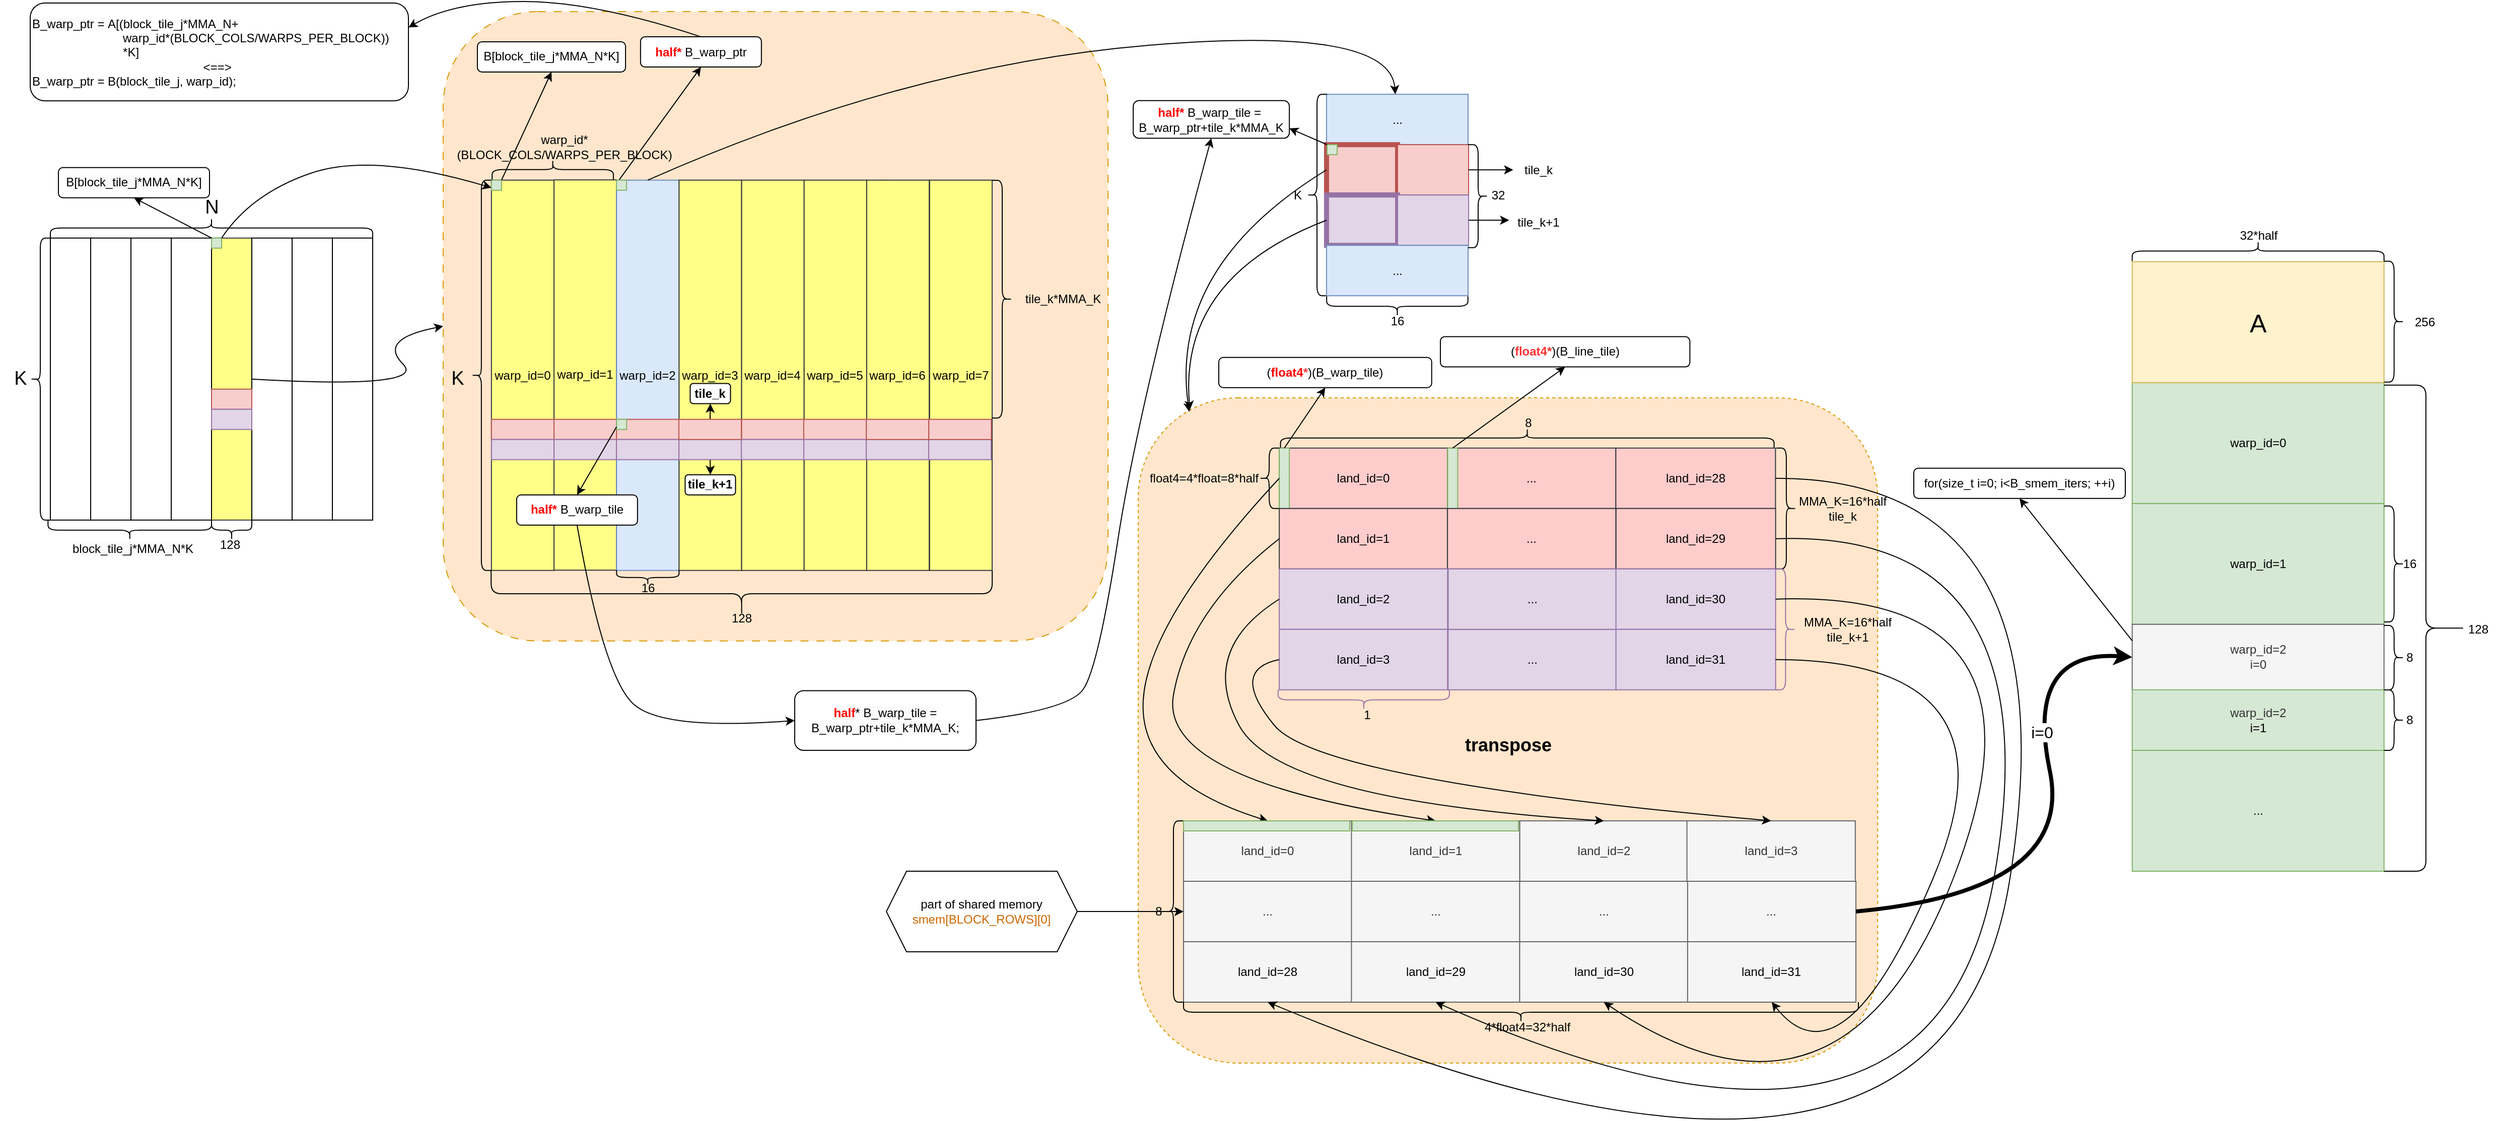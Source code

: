 <mxfile version="13.7.9" type="device"><diagram name="Page-1" id="_nR7e4XgD6fj8UJKNjDj"><mxGraphModel dx="3288" dy="-1240" grid="1" gridSize="10" guides="1" tooltips="1" connect="1" arrows="1" fold="1" page="1" pageScale="1" pageWidth="850" pageHeight="1100" math="0" shadow="0"><root><mxCell id="0"/><mxCell id="1" parent="0"/><mxCell id="BASvvJVavqTpIo9RgMH1-712" value="&lt;div&gt;warp_id=1&lt;/div&gt;&lt;div&gt;&lt;/div&gt;" style="rounded=0;whiteSpace=wrap;html=1;fillColor=#d5e8d4;strokeColor=#82b366;" parent="1" vertex="1"><mxGeometry x="1196.85" y="3584.88" width="250" height="120" as="geometry"/></mxCell><mxCell id="BASvvJVavqTpIo9RgMH1-665" value="..." style="rounded=0;whiteSpace=wrap;html=1;fillColor=#dae8fc;strokeColor=#6c8ebf;" parent="1" vertex="1"><mxGeometry x="396.98" y="3178.62" width="140.52" height="50" as="geometry"/></mxCell><mxCell id="BASvvJVavqTpIo9RgMH1-704" value="" style="rounded=1;whiteSpace=wrap;html=1;fillColor=#ffe6cc;strokeColor=#d79b00;dashed=1;" parent="1" vertex="1"><mxGeometry x="210" y="3480" width="734.14" height="660.48" as="geometry"/></mxCell><mxCell id="BASvvJVavqTpIo9RgMH1-663" value="" style="rounded=0;whiteSpace=wrap;html=1;fillColor=#f8cecc;strokeColor=#b85450;strokeWidth=5;" parent="1" vertex="1"><mxGeometry x="396.98" y="3228.62" width="70.52" height="50" as="geometry"/></mxCell><mxCell id="BASvvJVavqTpIo9RgMH1-442" value="" style="rounded=1;whiteSpace=wrap;html=1;dashed=1;dashPattern=8 8;fillColor=#ffe6cc;strokeColor=#d79b00;" parent="1" vertex="1"><mxGeometry x="-480" y="3096.48" width="660" height="624.88" as="geometry"/></mxCell><mxCell id="BASvvJVavqTpIo9RgMH1-283" value="warp_id=0" style="rounded=0;whiteSpace=wrap;html=1;fillColor=#ffff88;strokeColor=#36393d;" parent="1" vertex="1"><mxGeometry x="-432.09" y="3263.85" width="62.09" height="387.51" as="geometry"/></mxCell><mxCell id="BASvvJVavqTpIo9RgMH1-336" value="" style="rounded=0;whiteSpace=wrap;html=1;" parent="1" vertex="1"><mxGeometry x="-870" y="3321.36" width="40" height="280" as="geometry"/></mxCell><mxCell id="BASvvJVavqTpIo9RgMH1-337" value="" style="rounded=0;whiteSpace=wrap;html=1;" parent="1" vertex="1"><mxGeometry x="-790" y="3321.36" width="40" height="280" as="geometry"/></mxCell><mxCell id="BASvvJVavqTpIo9RgMH1-339" value="" style="rounded=0;whiteSpace=wrap;html=1;" parent="1" vertex="1"><mxGeometry x="-630" y="3321.36" width="40" height="280" as="geometry"/></mxCell><mxCell id="BASvvJVavqTpIo9RgMH1-364" value="" style="shape=curlyBracket;whiteSpace=wrap;html=1;rounded=1;flipH=1;labelPosition=right;verticalLabelPosition=middle;align=left;verticalAlign=middle;rotation=-180;" parent="1" vertex="1"><mxGeometry x="-890" y="3321.36" width="20" height="280" as="geometry"/></mxCell><mxCell id="BASvvJVavqTpIo9RgMH1-376" value="&lt;font style=&quot;font-size: 19px;&quot;&gt;K&lt;/font&gt;" style="text;html=1;align=center;verticalAlign=middle;resizable=0;points=[];autosize=1;strokeColor=none;fillColor=none;" parent="1" vertex="1"><mxGeometry x="-920" y="3441.36" width="40" height="40" as="geometry"/></mxCell><mxCell id="BASvvJVavqTpIo9RgMH1-379" value="" style="shape=curlyBracket;whiteSpace=wrap;html=1;rounded=1;flipH=1;labelPosition=right;verticalLabelPosition=middle;align=left;verticalAlign=middle;rotation=-90;" parent="1" vertex="1"><mxGeometry x="-720" y="3151.36" width="20" height="320" as="geometry"/></mxCell><mxCell id="BASvvJVavqTpIo9RgMH1-380" value="&lt;font style=&quot;font-size: 19px;&quot;&gt;N&lt;/font&gt;" style="text;html=1;align=center;verticalAlign=middle;resizable=0;points=[];autosize=1;strokeColor=none;fillColor=none;" parent="1" vertex="1"><mxGeometry x="-730" y="3271.36" width="40" height="40" as="geometry"/></mxCell><mxCell id="BASvvJVavqTpIo9RgMH1-401" value="" style="rounded=0;whiteSpace=wrap;html=1;fillColor=#f8cecc;strokeColor=#b85450;rotation=90;" parent="1" vertex="1"><mxGeometry x="-700" y="3381.36" width="20" height="40" as="geometry"/></mxCell><mxCell id="BASvvJVavqTpIo9RgMH1-402" value="" style="rounded=0;whiteSpace=wrap;html=1;fillColor=#ffff88;strokeColor=#36393d;" parent="1" vertex="1"><mxGeometry x="-710" y="3321.36" width="40" height="280" as="geometry"/></mxCell><mxCell id="BASvvJVavqTpIo9RgMH1-403" value="" style="rounded=0;whiteSpace=wrap;html=1;" parent="1" vertex="1"><mxGeometry x="-670" y="3321.36" width="40" height="280" as="geometry"/></mxCell><mxCell id="BASvvJVavqTpIo9RgMH1-404" value="" style="rounded=0;whiteSpace=wrap;html=1;" parent="1" vertex="1"><mxGeometry x="-590" y="3321.36" width="40" height="280" as="geometry"/></mxCell><mxCell id="BASvvJVavqTpIo9RgMH1-405" value="" style="rounded=0;whiteSpace=wrap;html=1;" parent="1" vertex="1"><mxGeometry x="-830" y="3321.36" width="40" height="280" as="geometry"/></mxCell><mxCell id="BASvvJVavqTpIo9RgMH1-406" value="" style="rounded=0;whiteSpace=wrap;html=1;" parent="1" vertex="1"><mxGeometry x="-750" y="3321.36" width="40" height="280" as="geometry"/></mxCell><mxCell id="BASvvJVavqTpIo9RgMH1-407" value="" style="rounded=0;whiteSpace=wrap;html=1;fillColor=#f8cecc;strokeColor=#b85450;rotation=90;" parent="1" vertex="1"><mxGeometry x="-700" y="3461.36" width="20" height="40" as="geometry"/></mxCell><mxCell id="BASvvJVavqTpIo9RgMH1-408" value="" style="rounded=0;whiteSpace=wrap;html=1;fillColor=#e1d5e7;strokeColor=#9673a6;rotation=90;" parent="1" vertex="1"><mxGeometry x="-700" y="3481.36" width="20" height="40" as="geometry"/></mxCell><mxCell id="BASvvJVavqTpIo9RgMH1-409" value="128" style="text;html=1;align=center;verticalAlign=middle;resizable=0;points=[];autosize=1;strokeColor=none;fillColor=none;" parent="1" vertex="1"><mxGeometry x="-712" y="3611.36" width="40" height="30" as="geometry"/></mxCell><mxCell id="BASvvJVavqTpIo9RgMH1-411" value="" style="shape=curlyBracket;whiteSpace=wrap;html=1;rounded=1;labelPosition=left;verticalLabelPosition=middle;align=right;verticalAlign=middle;rotation=-90;" parent="1" vertex="1"><mxGeometry x="-700" y="3591.36" width="20" height="40" as="geometry"/></mxCell><mxCell id="BASvvJVavqTpIo9RgMH1-412" value="" style="whiteSpace=wrap;html=1;aspect=fixed;fillColor=#d5e8d4;strokeColor=#82b366;" parent="1" vertex="1"><mxGeometry x="-710" y="3321.36" width="10" height="10" as="geometry"/></mxCell><mxCell id="BASvvJVavqTpIo9RgMH1-413" value="&lt;span style=&quot;color: rgb(0, 0, 0); font-family: Helvetica; font-size: 12px; font-style: normal; font-variant-ligatures: normal; font-variant-caps: normal; font-weight: 400; letter-spacing: normal; orphans: 2; text-align: center; text-indent: 0px; text-transform: none; widows: 2; word-spacing: 0px; -webkit-text-stroke-width: 0px; white-space: nowrap; background-color: rgb(251, 251, 251); text-decoration-thickness: initial; text-decoration-style: initial; text-decoration-color: initial; display: inline !important; float: none;&quot;&gt;B[block_tile_j*MMA_N*K]&lt;/span&gt;" style="rounded=1;whiteSpace=wrap;html=1;" parent="1" vertex="1"><mxGeometry x="-862" y="3251.36" width="150" height="30" as="geometry"/></mxCell><mxCell id="BASvvJVavqTpIo9RgMH1-414" value="" style="endArrow=classic;html=1;rounded=0;exitX=0;exitY=0;exitDx=0;exitDy=0;entryX=0.5;entryY=1;entryDx=0;entryDy=0;" parent="1" source="BASvvJVavqTpIo9RgMH1-412" target="BASvvJVavqTpIo9RgMH1-413" edge="1"><mxGeometry width="50" height="50" relative="1" as="geometry"><mxPoint x="-790" y="3221.36" as="sourcePoint"/><mxPoint x="-740" y="3171.36" as="targetPoint"/></mxGeometry></mxCell><mxCell id="BASvvJVavqTpIo9RgMH1-430" value="" style="shape=curlyBracket;whiteSpace=wrap;html=1;rounded=1;labelPosition=left;verticalLabelPosition=middle;align=right;verticalAlign=middle;rotation=-90;" parent="1" vertex="1"><mxGeometry x="-206.84" y="3425.78" width="46.33" height="497.5" as="geometry"/></mxCell><mxCell id="BASvvJVavqTpIo9RgMH1-431" value="128" style="text;html=1;align=center;verticalAlign=middle;resizable=0;points=[];autosize=1;strokeColor=none;fillColor=none;" parent="1" vertex="1"><mxGeometry x="-203.67" y="3684.36" width="40" height="30" as="geometry"/></mxCell><mxCell id="BASvvJVavqTpIo9RgMH1-433" value="" style="whiteSpace=wrap;html=1;aspect=fixed;fillColor=#d5e8d4;strokeColor=#82b366;" parent="1" vertex="1"><mxGeometry x="-46.01" y="3263.85" width="10" height="10" as="geometry"/></mxCell><mxCell id="BASvvJVavqTpIo9RgMH1-434" value="" style="whiteSpace=wrap;html=1;aspect=fixed;fillColor=#d5e8d4;strokeColor=#82b366;" parent="1" vertex="1"><mxGeometry x="-432.09" y="3263.85" width="10" height="10" as="geometry"/></mxCell><mxCell id="BASvvJVavqTpIo9RgMH1-435" value="&lt;span style=&quot;text-wrap: nowrap;&quot;&gt;B[block_tile_j*MMA_N*K]&lt;/span&gt;" style="rounded=1;whiteSpace=wrap;html=1;" parent="1" vertex="1"><mxGeometry x="-446.04" y="3126.48" width="147.08" height="30" as="geometry"/></mxCell><mxCell id="BASvvJVavqTpIo9RgMH1-436" value="" style="endArrow=classic;html=1;rounded=0;exitX=1;exitY=0;exitDx=0;exitDy=0;entryX=0.5;entryY=1;entryDx=0;entryDy=0;" parent="1" source="BASvvJVavqTpIo9RgMH1-434" target="BASvvJVavqTpIo9RgMH1-435" edge="1"><mxGeometry width="50" height="50" relative="1" as="geometry"><mxPoint x="-747.08" y="3331.36" as="sourcePoint"/><mxPoint x="-642.08" y="3291.36" as="targetPoint"/></mxGeometry></mxCell><mxCell id="BASvvJVavqTpIo9RgMH1-437" value="&lt;span style=&quot;text-wrap: nowrap;&quot;&gt;&lt;b&gt;&lt;font color=&quot;#ff0000&quot;&gt;half*&lt;/font&gt;&lt;/b&gt; B_warp_ptr&lt;/span&gt;" style="rounded=1;whiteSpace=wrap;html=1;" parent="1" vertex="1"><mxGeometry x="-284.08" y="3121.55" width="120" height="30" as="geometry"/></mxCell><mxCell id="BASvvJVavqTpIo9RgMH1-438" value="" style="endArrow=classic;html=1;rounded=0;exitX=0.25;exitY=0;exitDx=0;exitDy=0;entryX=0.5;entryY=1;entryDx=0;entryDy=0;" parent="1" source="BASvvJVavqTpIo9RgMH1-452" target="BASvvJVavqTpIo9RgMH1-437" edge="1"><mxGeometry width="50" height="50" relative="1" as="geometry"><mxPoint x="-37.499" y="3262.3" as="sourcePoint"/><mxPoint x="22.92" y="3121.36" as="targetPoint"/></mxGeometry></mxCell><mxCell id="BASvvJVavqTpIo9RgMH1-440" value="" style="shape=curlyBracket;whiteSpace=wrap;html=1;rounded=1;flipH=1;labelPosition=right;verticalLabelPosition=middle;align=left;verticalAlign=middle;rotation=-180;" parent="1" vertex="1"><mxGeometry x="-452.09" y="3263.85" width="20" height="387.47" as="geometry"/></mxCell><mxCell id="BASvvJVavqTpIo9RgMH1-441" value="&lt;font style=&quot;font-size: 19px;&quot;&gt;K&lt;/font&gt;" style="text;html=1;align=center;verticalAlign=middle;resizable=0;points=[];autosize=1;strokeColor=none;fillColor=none;" parent="1" vertex="1"><mxGeometry x="-486.04" y="3441.36" width="40" height="40" as="geometry"/></mxCell><mxCell id="BASvvJVavqTpIo9RgMH1-444" value="" style="curved=1;endArrow=classic;html=1;rounded=0;entryX=0;entryY=0.5;entryDx=0;entryDy=0;exitX=0;exitY=0.5;exitDx=0;exitDy=0;" parent="1" source="BASvvJVavqTpIo9RgMH1-403" target="BASvvJVavqTpIo9RgMH1-442" edge="1"><mxGeometry width="50" height="50" relative="1" as="geometry"><mxPoint x="-545" y="3471.36" as="sourcePoint"/><mxPoint x="-495" y="3421.36" as="targetPoint"/><Array as="points"><mxPoint x="-495" y="3471.36"/><mxPoint x="-545" y="3421.36"/></Array></mxGeometry></mxCell><mxCell id="BASvvJVavqTpIo9RgMH1-445" value="warp_id=1" style="rounded=0;whiteSpace=wrap;html=1;fillColor=#ffff88;strokeColor=#36393d;" parent="1" vertex="1"><mxGeometry x="-370" y="3263.6" width="62.09" height="387.51" as="geometry"/></mxCell><mxCell id="BASvvJVavqTpIo9RgMH1-446" value="warp_id=2" style="rounded=0;whiteSpace=wrap;html=1;fillColor=#dae8fc;strokeColor=#6c8ebf;" parent="1" vertex="1"><mxGeometry x="-307.91" y="3263.85" width="62.09" height="387.51" as="geometry"/></mxCell><mxCell id="BASvvJVavqTpIo9RgMH1-447" value="warp_id=3" style="rounded=0;whiteSpace=wrap;html=1;fillColor=#ffff88;strokeColor=#36393d;" parent="1" vertex="1"><mxGeometry x="-245.82" y="3263.85" width="62.09" height="387.51" as="geometry"/></mxCell><mxCell id="BASvvJVavqTpIo9RgMH1-448" value="warp_id=4" style="rounded=0;whiteSpace=wrap;html=1;fillColor=#ffff88;strokeColor=#36393d;" parent="1" vertex="1"><mxGeometry x="-183.73" y="3263.85" width="62.09" height="387.51" as="geometry"/></mxCell><mxCell id="BASvvJVavqTpIo9RgMH1-449" value="warp_id=5" style="rounded=0;whiteSpace=wrap;html=1;fillColor=#ffff88;strokeColor=#36393d;" parent="1" vertex="1"><mxGeometry x="-121.64" y="3263.85" width="62.09" height="387.51" as="geometry"/></mxCell><mxCell id="BASvvJVavqTpIo9RgMH1-450" value="warp_id=6" style="rounded=0;whiteSpace=wrap;html=1;fillColor=#ffff88;strokeColor=#36393d;" parent="1" vertex="1"><mxGeometry x="-59.55" y="3263.85" width="62.09" height="387.51" as="geometry"/></mxCell><mxCell id="BASvvJVavqTpIo9RgMH1-451" value="warp_id=7" style="rounded=0;whiteSpace=wrap;html=1;fillColor=#ffff88;strokeColor=#36393d;" parent="1" vertex="1"><mxGeometry x="2.91" y="3263.85" width="62.09" height="387.51" as="geometry"/></mxCell><mxCell id="BASvvJVavqTpIo9RgMH1-452" value="" style="whiteSpace=wrap;html=1;aspect=fixed;fillColor=#d5e8d4;strokeColor=#82b366;" parent="1" vertex="1"><mxGeometry x="-307.96" y="3263.85" width="10" height="10" as="geometry"/></mxCell><mxCell id="BASvvJVavqTpIo9RgMH1-541" value="" style="shape=curlyBracket;whiteSpace=wrap;html=1;rounded=1;labelPosition=left;verticalLabelPosition=middle;align=right;verticalAlign=middle;rotation=-90;" parent="1" vertex="1"><mxGeometry x="-284.08" y="3627.36" width="14.43" height="62" as="geometry"/></mxCell><mxCell id="BASvvJVavqTpIo9RgMH1-542" value="16" style="text;html=1;align=center;verticalAlign=middle;resizable=0;points=[];autosize=1;strokeColor=none;fillColor=none;" parent="1" vertex="1"><mxGeometry x="-296.86" y="3654.36" width="40" height="30" as="geometry"/></mxCell><mxCell id="BASvvJVavqTpIo9RgMH1-579" value="tile_k" style="text;html=1;align=center;verticalAlign=middle;resizable=0;points=[];autosize=1;strokeColor=none;fillColor=none;" parent="1" vertex="1"><mxGeometry x="582.28" y="3238.62" width="50" height="30" as="geometry"/></mxCell><mxCell id="BASvvJVavqTpIo9RgMH1-580" value="tile_k+1" style="text;html=1;align=center;verticalAlign=middle;resizable=0;points=[];autosize=1;strokeColor=none;fillColor=none;" parent="1" vertex="1"><mxGeometry x="572.28" y="3291.36" width="70" height="30" as="geometry"/></mxCell><mxCell id="BASvvJVavqTpIo9RgMH1-582" value="" style="whiteSpace=wrap;html=1;aspect=fixed;fillColor=#d5e8d4;strokeColor=#82b366;" parent="1" vertex="1"><mxGeometry x="397.52" y="3228.62" width="10" height="10" as="geometry"/></mxCell><mxCell id="BASvvJVavqTpIo9RgMH1-583" value="&lt;b&gt;&lt;font color=&quot;#ff0000&quot;&gt;half*&lt;/font&gt;&lt;/b&gt;&amp;nbsp;B_warp_tile =&amp;nbsp;&lt;span&gt;&lt;br&gt;B_warp_ptr+tile_k*MMA_K&lt;/span&gt;" style="rounded=1;whiteSpace=wrap;html=1;" parent="1" vertex="1"><mxGeometry x="205.07" y="3184.93" width="155" height="37.37" as="geometry"/></mxCell><mxCell id="BASvvJVavqTpIo9RgMH1-584" value="" style="endArrow=classic;html=1;rounded=0;entryX=1;entryY=0.5;entryDx=0;entryDy=0;exitX=0;exitY=1;exitDx=0;exitDy=0;" parent="1" edge="1"><mxGeometry width="50" height="50" relative="1" as="geometry"><mxPoint x="397.52" y="3228.62" as="sourcePoint"/><mxPoint x="360" y="3212.425" as="targetPoint"/></mxGeometry></mxCell><mxCell id="BASvvJVavqTpIo9RgMH1-586" value="" style="shape=curlyBracket;whiteSpace=wrap;html=1;rounded=1;labelPosition=left;verticalLabelPosition=middle;align=right;verticalAlign=middle;rotation=-90;" parent="1" vertex="1"><mxGeometry x="457.24" y="3319.04" width="20" height="140.24" as="geometry"/></mxCell><mxCell id="BASvvJVavqTpIo9RgMH1-587" value="16" style="text;html=1;align=center;verticalAlign=middle;resizable=0;points=[];autosize=1;strokeColor=none;fillColor=none;" parent="1" vertex="1"><mxGeometry x="447.24" y="3389.4" width="40" height="30" as="geometry"/></mxCell><mxCell id="BASvvJVavqTpIo9RgMH1-588" value="" style="shape=curlyBracket;whiteSpace=wrap;html=1;rounded=1;labelPosition=left;verticalLabelPosition=middle;align=right;verticalAlign=middle;" parent="1" vertex="1"><mxGeometry x="377.5" y="3178.62" width="20" height="200" as="geometry"/></mxCell><mxCell id="BASvvJVavqTpIo9RgMH1-589" value="K" style="text;html=1;align=center;verticalAlign=middle;resizable=0;points=[];autosize=1;strokeColor=none;fillColor=none;" parent="1" vertex="1"><mxGeometry x="352.5" y="3263.62" width="30" height="30" as="geometry"/></mxCell><mxCell id="BASvvJVavqTpIo9RgMH1-592" value="land_id=0" style="rounded=0;whiteSpace=wrap;html=1;fillColor=#ffcccc;strokeColor=#36393d;" parent="1" vertex="1"><mxGeometry x="350.07" y="3529.88" width="167.12" height="60" as="geometry"/></mxCell><mxCell id="BASvvJVavqTpIo9RgMH1-593" value="" style="rounded=0;whiteSpace=wrap;html=1;fillColor=#d5e8d4;strokeColor=#82b366;" parent="1" vertex="1"><mxGeometry x="350.07" y="3529.88" width="10" height="60" as="geometry"/></mxCell><mxCell id="BASvvJVavqTpIo9RgMH1-597" value="..." style="rounded=0;whiteSpace=wrap;html=1;fillColor=#ffcccc;strokeColor=#36393d;" parent="1" vertex="1"><mxGeometry x="517.19" y="3529.88" width="167.12" height="60" as="geometry"/></mxCell><mxCell id="BASvvJVavqTpIo9RgMH1-619" value="" style="shape=curlyBracket;whiteSpace=wrap;html=1;rounded=1;labelPosition=left;verticalLabelPosition=middle;align=right;verticalAlign=middle;" parent="1" vertex="1"><mxGeometry x="330.07" y="3529.88" width="20" height="60" as="geometry"/></mxCell><mxCell id="BASvvJVavqTpIo9RgMH1-620" value="float4=4*float=8*half" style="text;html=1;align=center;verticalAlign=middle;resizable=0;points=[];autosize=1;strokeColor=none;fillColor=none;" parent="1" vertex="1"><mxGeometry x="215.0" y="3549.88" width="120" height="20" as="geometry"/></mxCell><mxCell id="BASvvJVavqTpIo9RgMH1-621" value="" style="shape=curlyBracket;whiteSpace=wrap;html=1;rounded=1;flipH=1;labelPosition=right;verticalLabelPosition=middle;align=left;verticalAlign=middle;rotation=-90;" parent="1" vertex="1"><mxGeometry x="586.55" y="3274.88" width="19.48" height="490" as="geometry"/></mxCell><mxCell id="BASvvJVavqTpIo9RgMH1-622" value="8" style="text;html=1;align=center;verticalAlign=middle;resizable=0;points=[];autosize=1;strokeColor=none;fillColor=none;" parent="1" vertex="1"><mxGeometry x="587.17" y="3494.88" width="20" height="20" as="geometry"/></mxCell><mxCell id="BASvvJVavqTpIo9RgMH1-623" value="(&lt;b&gt;&lt;font color=&quot;#ff0000&quot;&gt;float4&lt;/font&gt;&lt;font color=&quot;#ff3333&quot;&gt;*&lt;/font&gt;&lt;/b&gt;)(B_warp_tile)" style="rounded=1;whiteSpace=wrap;html=1;" parent="1" vertex="1"><mxGeometry x="290" y="3439.88" width="211.37" height="30" as="geometry"/></mxCell><mxCell id="BASvvJVavqTpIo9RgMH1-624" value="" style="endArrow=classic;html=1;rounded=0;entryX=0.5;entryY=1;entryDx=0;entryDy=0;exitX=0.5;exitY=0;exitDx=0;exitDy=0;" parent="1" source="BASvvJVavqTpIo9RgMH1-593" target="BASvvJVavqTpIo9RgMH1-623" edge="1"><mxGeometry width="50" height="50" relative="1" as="geometry"><mxPoint x="347.19" y="3139.88" as="sourcePoint"/><mxPoint x="397.19" y="3089.88" as="targetPoint"/></mxGeometry></mxCell><mxCell id="BASvvJVavqTpIo9RgMH1-625" value="" style="shape=curlyBracket;whiteSpace=wrap;html=1;rounded=1;flipH=1;labelPosition=right;verticalLabelPosition=middle;align=left;verticalAlign=middle;" parent="1" vertex="1"><mxGeometry x="843.45" y="3529.88" width="20" height="120" as="geometry"/></mxCell><mxCell id="BASvvJVavqTpIo9RgMH1-626" value="MMA_K=16*half&lt;br&gt;tile_k" style="text;html=1;align=center;verticalAlign=middle;resizable=0;points=[];autosize=1;strokeColor=none;fillColor=none;" parent="1" vertex="1"><mxGeometry x="854.43" y="3569.88" width="110" height="40" as="geometry"/></mxCell><mxCell id="BASvvJVavqTpIo9RgMH1-627" value="" style="shape=curlyBracket;whiteSpace=wrap;html=1;rounded=1;flipH=1;labelPosition=right;verticalLabelPosition=middle;align=left;verticalAlign=middle;fillColor=#e1d5e7;strokeColor=#9673a6;" parent="1" vertex="1"><mxGeometry x="842.71" y="3649.88" width="20" height="120" as="geometry"/></mxCell><mxCell id="BASvvJVavqTpIo9RgMH1-630" value="" style="shape=curlyBracket;whiteSpace=wrap;html=1;rounded=1;flipH=1;labelPosition=right;verticalLabelPosition=middle;align=left;verticalAlign=middle;rotation=90;fillColor=#e1d5e7;strokeColor=#9673a6;" parent="1" vertex="1"><mxGeometry x="423.9" y="3694.88" width="20" height="170" as="geometry"/></mxCell><mxCell id="BASvvJVavqTpIo9RgMH1-631" value="1" style="text;html=1;align=center;verticalAlign=middle;resizable=0;points=[];autosize=1;strokeColor=none;fillColor=none;" parent="1" vertex="1"><mxGeometry x="421.93" y="3779.88" width="30" height="30" as="geometry"/></mxCell><mxCell id="BASvvJVavqTpIo9RgMH1-633" value="" style="rounded=0;whiteSpace=wrap;html=1;fillColor=#d5e8d4;strokeColor=#82b366;" parent="1" vertex="1"><mxGeometry x="517.19" y="3529.88" width="10" height="60" as="geometry"/></mxCell><mxCell id="BASvvJVavqTpIo9RgMH1-634" value="&lt;span&gt;(&lt;b&gt;&lt;font color=&quot;#ff3333&quot;&gt;float4*&lt;/font&gt;&lt;/b&gt;)(B_line_tile)&lt;br&gt;&lt;/span&gt;" style="rounded=1;whiteSpace=wrap;html=1;" parent="1" vertex="1"><mxGeometry x="510" y="3419.3" width="247.69" height="30" as="geometry"/></mxCell><mxCell id="BASvvJVavqTpIo9RgMH1-635" value="" style="endArrow=classic;html=1;rounded=0;exitX=0.5;exitY=0;exitDx=0;exitDy=0;entryX=0.5;entryY=1;entryDx=0;entryDy=0;" parent="1" source="BASvvJVavqTpIo9RgMH1-633" target="BASvvJVavqTpIo9RgMH1-634" edge="1"><mxGeometry width="50" height="50" relative="1" as="geometry"><mxPoint x="497.19" y="3129.88" as="sourcePoint"/><mxPoint x="547.19" y="3079.88" as="targetPoint"/></mxGeometry></mxCell><mxCell id="BASvvJVavqTpIo9RgMH1-636" value="MMA_K=16*half&lt;br&gt;tile_k+1" style="text;html=1;align=center;verticalAlign=middle;resizable=0;points=[];autosize=1;strokeColor=none;fillColor=none;" parent="1" vertex="1"><mxGeometry x="859.27" y="3689.88" width="110" height="40" as="geometry"/></mxCell><mxCell id="BASvvJVavqTpIo9RgMH1-639" value="land_id=28" style="rounded=0;whiteSpace=wrap;html=1;fillColor=#ffcccc;strokeColor=#36393d;" parent="1" vertex="1"><mxGeometry x="684.19" y="3529.88" width="158.52" height="60" as="geometry"/></mxCell><mxCell id="BASvvJVavqTpIo9RgMH1-640" value="land_id=1" style="rounded=0;whiteSpace=wrap;html=1;fillColor=#ffcccc;strokeColor=#36393d;" parent="1" vertex="1"><mxGeometry x="350.07" y="3589.88" width="167.12" height="60" as="geometry"/></mxCell><mxCell id="BASvvJVavqTpIo9RgMH1-641" value="land_id=29" style="rounded=0;whiteSpace=wrap;html=1;fillColor=#ffcccc;strokeColor=#36393d;" parent="1" vertex="1"><mxGeometry x="684.31" y="3589.88" width="158.52" height="60" as="geometry"/></mxCell><mxCell id="BASvvJVavqTpIo9RgMH1-642" value="..." style="rounded=0;whiteSpace=wrap;html=1;fillColor=#ffcccc;strokeColor=#36393d;" parent="1" vertex="1"><mxGeometry x="517.07" y="3589.88" width="167.12" height="60" as="geometry"/></mxCell><mxCell id="BASvvJVavqTpIo9RgMH1-643" value="..." style="rounded=0;whiteSpace=wrap;html=1;fillColor=#e1d5e7;strokeColor=#9673a6;" parent="1" vertex="1"><mxGeometry x="517.64" y="3709.88" width="167.12" height="60" as="geometry"/></mxCell><mxCell id="BASvvJVavqTpIo9RgMH1-644" value="..." style="rounded=0;whiteSpace=wrap;html=1;fillColor=#e1d5e7;strokeColor=#9673a6;" parent="1" vertex="1"><mxGeometry x="517.72" y="3649.88" width="167.12" height="60" as="geometry"/></mxCell><mxCell id="BASvvJVavqTpIo9RgMH1-645" value="land_id=2" style="rounded=0;whiteSpace=wrap;html=1;fillColor=#e1d5e7;strokeColor=#9673a6;" parent="1" vertex="1"><mxGeometry x="350.07" y="3649.88" width="167.12" height="60" as="geometry"/></mxCell><mxCell id="BASvvJVavqTpIo9RgMH1-646" value="land_id=3" style="rounded=0;whiteSpace=wrap;html=1;fillColor=#e1d5e7;strokeColor=#9673a6;" parent="1" vertex="1"><mxGeometry x="350.07" y="3709.88" width="167.12" height="60" as="geometry"/></mxCell><mxCell id="BASvvJVavqTpIo9RgMH1-647" value="land_id=30" style="rounded=0;whiteSpace=wrap;html=1;fillColor=#e1d5e7;strokeColor=#9673a6;" parent="1" vertex="1"><mxGeometry x="684.31" y="3649.88" width="158.52" height="60" as="geometry"/></mxCell><mxCell id="BASvvJVavqTpIo9RgMH1-648" value="land_id=31" style="rounded=0;whiteSpace=wrap;html=1;fillColor=#e1d5e7;strokeColor=#9673a6;" parent="1" vertex="1"><mxGeometry x="684.31" y="3709.88" width="158.52" height="60" as="geometry"/></mxCell><mxCell id="BASvvJVavqTpIo9RgMH1-650" value="" style="rounded=0;whiteSpace=wrap;html=1;fillColor=#f8cecc;strokeColor=#b85450;" parent="1" vertex="1"><mxGeometry x="-432.09" y="3501.36" width="62.09" height="20" as="geometry"/></mxCell><mxCell id="BASvvJVavqTpIo9RgMH1-651" value="" style="rounded=0;whiteSpace=wrap;html=1;fillColor=#e1d5e7;strokeColor=#9673a6;" parent="1" vertex="1"><mxGeometry x="-432" y="3521.36" width="62" height="20" as="geometry"/></mxCell><mxCell id="BASvvJVavqTpIo9RgMH1-653" value="&lt;div&gt;warp_id=0&lt;/div&gt;&lt;div&gt;&lt;/div&gt;" style="rounded=0;whiteSpace=wrap;html=1;fillColor=#d5e8d4;strokeColor=#82b366;" parent="1" vertex="1"><mxGeometry x="1196.85" y="3464.88" width="250" height="120" as="geometry"/></mxCell><mxCell id="BASvvJVavqTpIo9RgMH1-654" value="&lt;font style=&quot;font-size: 25px;&quot;&gt;A&lt;/font&gt;&lt;div&gt;&lt;/div&gt;" style="rounded=0;whiteSpace=wrap;html=1;fillColor=#fff2cc;strokeColor=#d6b656;" parent="1" vertex="1"><mxGeometry x="1196.85" y="3344.88" width="250" height="120" as="geometry"/></mxCell><mxCell id="BASvvJVavqTpIo9RgMH1-655" value="" style="shape=curlyBracket;whiteSpace=wrap;html=1;rounded=1;flipH=1;labelPosition=right;verticalLabelPosition=middle;align=left;verticalAlign=middle;" parent="1" vertex="1"><mxGeometry x="1446.85" y="3344.4" width="20" height="120" as="geometry"/></mxCell><mxCell id="BASvvJVavqTpIo9RgMH1-656" value="256" style="text;html=1;align=center;verticalAlign=middle;resizable=0;points=[];autosize=1;strokeColor=none;fillColor=none;" parent="1" vertex="1"><mxGeometry x="1466.85" y="3389.88" width="40" height="30" as="geometry"/></mxCell><mxCell id="BASvvJVavqTpIo9RgMH1-657" value="" style="shape=curlyBracket;whiteSpace=wrap;html=1;rounded=1;flipH=1;labelPosition=right;verticalLabelPosition=middle;align=left;verticalAlign=middle;rotation=-90;" parent="1" vertex="1"><mxGeometry x="1311.85" y="3209.28" width="20" height="250" as="geometry"/></mxCell><mxCell id="BASvvJVavqTpIo9RgMH1-658" value="32*half" style="text;html=1;align=center;verticalAlign=middle;resizable=0;points=[];autosize=1;strokeColor=none;fillColor=none;" parent="1" vertex="1"><mxGeometry x="1291.85" y="3304.28" width="60" height="30" as="geometry"/></mxCell><mxCell id="BASvvJVavqTpIo9RgMH1-660" value="&lt;div&gt;warp_id=2&lt;/div&gt;i=0" style="rounded=0;whiteSpace=wrap;html=1;fillColor=#f5f5f5;strokeColor=#666666;fontColor=#333333;" parent="1" vertex="1"><mxGeometry x="1196.85" y="3704.88" width="250" height="65.12" as="geometry"/></mxCell><mxCell id="BASvvJVavqTpIo9RgMH1-664" value="" style="rounded=0;whiteSpace=wrap;html=1;fillColor=#f8cecc;strokeColor=#b85450;" parent="1" vertex="1"><mxGeometry x="467.5" y="3228.62" width="70.52" height="50" as="geometry"/></mxCell><mxCell id="BASvvJVavqTpIo9RgMH1-666" value="" style="rounded=0;whiteSpace=wrap;html=1;fillColor=#e1d5e7;strokeColor=#9673a6;strokeWidth=5;" parent="1" vertex="1"><mxGeometry x="396.98" y="3278.62" width="70.52" height="50" as="geometry"/></mxCell><mxCell id="BASvvJVavqTpIo9RgMH1-667" value="" style="rounded=0;whiteSpace=wrap;html=1;fillColor=#e1d5e7;strokeColor=#9673a6;" parent="1" vertex="1"><mxGeometry x="467.5" y="3278.62" width="70.52" height="50" as="geometry"/></mxCell><mxCell id="BASvvJVavqTpIo9RgMH1-668" value="..." style="rounded=0;whiteSpace=wrap;html=1;fillColor=#dae8fc;strokeColor=#6c8ebf;" parent="1" vertex="1"><mxGeometry x="396.98" y="3328.62" width="140.52" height="50" as="geometry"/></mxCell><mxCell id="BASvvJVavqTpIo9RgMH1-670" value="&lt;span style=&quot;text-wrap: nowrap;&quot;&gt;&lt;b style=&quot;&quot;&gt;tile_k&lt;/b&gt;&lt;/span&gt;" style="rounded=1;whiteSpace=wrap;html=1;" parent="1" vertex="1"><mxGeometry x="-234.78" y="3465.76" width="40" height="20" as="geometry"/></mxCell><mxCell id="BASvvJVavqTpIo9RgMH1-671" value="&lt;span style=&quot;text-wrap: nowrap;&quot;&gt;&lt;b style=&quot;&quot;&gt;tile_k+1&lt;/b&gt;&lt;/span&gt;" style="rounded=1;whiteSpace=wrap;html=1;" parent="1" vertex="1"><mxGeometry x="-239.78" y="3556.36" width="50" height="20" as="geometry"/></mxCell><mxCell id="BASvvJVavqTpIo9RgMH1-672" value="" style="endArrow=classic;html=1;rounded=0;entryX=0.5;entryY=1;entryDx=0;entryDy=0;exitX=0.5;exitY=0;exitDx=0;exitDy=0;" parent="1" source="BASvvJVavqTpIo9RgMH1-724" target="BASvvJVavqTpIo9RgMH1-670" edge="1"><mxGeometry width="50" height="50" relative="1" as="geometry"><mxPoint x="110" y="3456.48" as="sourcePoint"/><mxPoint x="160" y="3406.48" as="targetPoint"/></mxGeometry></mxCell><mxCell id="BASvvJVavqTpIo9RgMH1-673" value="" style="endArrow=classic;html=1;rounded=0;entryX=0.5;entryY=0;entryDx=0;entryDy=0;exitX=0.5;exitY=1;exitDx=0;exitDy=0;" parent="1" source="BASvvJVavqTpIo9RgMH1-723" target="BASvvJVavqTpIo9RgMH1-671" edge="1"><mxGeometry width="50" height="50" relative="1" as="geometry"><mxPoint x="120" y="3756.48" as="sourcePoint"/><mxPoint x="170" y="3706.48" as="targetPoint"/></mxGeometry></mxCell><mxCell id="BASvvJVavqTpIo9RgMH1-675" value="land_id=0" style="rounded=0;whiteSpace=wrap;html=1;fillColor=#f5f5f5;strokeColor=#666666;fontColor=#333333;" parent="1" vertex="1"><mxGeometry x="255.0" y="3900" width="167.12" height="60" as="geometry"/></mxCell><mxCell id="BASvvJVavqTpIo9RgMH1-676" value="land_id=1" style="rounded=0;whiteSpace=wrap;html=1;fillColor=#f5f5f5;strokeColor=#666666;fontColor=#333333;" parent="1" vertex="1"><mxGeometry x="421.71" y="3900" width="167.12" height="60" as="geometry"/></mxCell><mxCell id="BASvvJVavqTpIo9RgMH1-678" value="land_id=2" style="rounded=0;whiteSpace=wrap;html=1;fillColor=#f5f5f5;strokeColor=#666666;fontColor=#333333;" parent="1" vertex="1"><mxGeometry x="588.83" y="3900" width="167.12" height="60" as="geometry"/></mxCell><mxCell id="BASvvJVavqTpIo9RgMH1-679" value="land_id=3" style="rounded=0;whiteSpace=wrap;html=1;fillColor=#f5f5f5;strokeColor=#666666;fontColor=#333333;" parent="1" vertex="1"><mxGeometry x="754.79" y="3900" width="167.12" height="60" as="geometry"/></mxCell><mxCell id="BASvvJVavqTpIo9RgMH1-680" value="" style="curved=1;endArrow=classic;html=1;rounded=0;entryX=0.5;entryY=0;entryDx=0;entryDy=0;exitX=0;exitY=0.5;exitDx=0;exitDy=0;" parent="1" source="BASvvJVavqTpIo9RgMH1-593" target="BASvvJVavqTpIo9RgMH1-675" edge="1"><mxGeometry width="50" height="50" relative="1" as="geometry"><mxPoint x="320" y="3860" as="sourcePoint"/><mxPoint x="370" y="3810" as="targetPoint"/><Array as="points"><mxPoint x="220" y="3700"/><mxPoint x="210" y="3860"/></Array></mxGeometry></mxCell><mxCell id="BASvvJVavqTpIo9RgMH1-681" value="" style="curved=1;endArrow=classic;html=1;rounded=0;entryX=0.5;entryY=0;entryDx=0;entryDy=0;exitX=0;exitY=0.5;exitDx=0;exitDy=0;" parent="1" source="BASvvJVavqTpIo9RgMH1-640" target="BASvvJVavqTpIo9RgMH1-676" edge="1"><mxGeometry width="50" height="50" relative="1" as="geometry"><mxPoint x="360" y="3570" as="sourcePoint"/><mxPoint x="453" y="3910" as="targetPoint"/><Array as="points"><mxPoint x="260" y="3690"/><mxPoint x="230" y="3860"/></Array></mxGeometry></mxCell><mxCell id="BASvvJVavqTpIo9RgMH1-682" value="" style="curved=1;endArrow=classic;html=1;rounded=0;entryX=0.5;entryY=0;entryDx=0;entryDy=0;exitX=0;exitY=0.5;exitDx=0;exitDy=0;" parent="1" source="BASvvJVavqTpIo9RgMH1-645" target="BASvvJVavqTpIo9RgMH1-678" edge="1"><mxGeometry width="50" height="50" relative="1" as="geometry"><mxPoint x="360" y="3630" as="sourcePoint"/><mxPoint x="620" y="3910" as="targetPoint"/><Array as="points"><mxPoint x="270" y="3730"/><mxPoint x="350" y="3880"/></Array></mxGeometry></mxCell><mxCell id="BASvvJVavqTpIo9RgMH1-683" value="" style="curved=1;endArrow=classic;html=1;rounded=0;entryX=0.5;entryY=0;entryDx=0;entryDy=0;exitX=0;exitY=0.5;exitDx=0;exitDy=0;" parent="1" source="BASvvJVavqTpIo9RgMH1-646" target="BASvvJVavqTpIo9RgMH1-679" edge="1"><mxGeometry width="50" height="50" relative="1" as="geometry"><mxPoint x="360" y="3690" as="sourcePoint"/><mxPoint x="610" y="3970" as="targetPoint"/><Array as="points"><mxPoint x="300" y="3750"/><mxPoint x="390" y="3860"/></Array></mxGeometry></mxCell><mxCell id="BASvvJVavqTpIo9RgMH1-684" value="..." style="rounded=0;whiteSpace=wrap;html=1;fillColor=#f5f5f5;strokeColor=#666666;fontColor=#333333;" parent="1" vertex="1"><mxGeometry x="255.0" y="3960" width="167.12" height="60" as="geometry"/></mxCell><mxCell id="BASvvJVavqTpIo9RgMH1-685" value="..." style="rounded=0;whiteSpace=wrap;html=1;fillColor=#f5f5f5;strokeColor=#666666;fontColor=#333333;" parent="1" vertex="1"><mxGeometry x="421.71" y="3960" width="167.12" height="60" as="geometry"/></mxCell><mxCell id="BASvvJVavqTpIo9RgMH1-686" value="..." style="rounded=0;whiteSpace=wrap;html=1;fillColor=#f5f5f5;strokeColor=#666666;fontColor=#333333;" parent="1" vertex="1"><mxGeometry x="588.72" y="3960" width="167.12" height="60" as="geometry"/></mxCell><mxCell id="BASvvJVavqTpIo9RgMH1-687" value="..." style="rounded=0;whiteSpace=wrap;html=1;fillColor=#f5f5f5;strokeColor=#666666;fontColor=#333333;" parent="1" vertex="1"><mxGeometry x="755.43" y="3960" width="167.12" height="60" as="geometry"/></mxCell><mxCell id="BASvvJVavqTpIo9RgMH1-691" value="&lt;span style=&quot;color: rgb(0, 0, 0);&quot;&gt;land_id=28&lt;/span&gt;" style="rounded=0;whiteSpace=wrap;html=1;fillColor=#f5f5f5;strokeColor=#666666;fontColor=#333333;" parent="1" vertex="1"><mxGeometry x="255.0" y="4020" width="167.12" height="60" as="geometry"/></mxCell><mxCell id="BASvvJVavqTpIo9RgMH1-692" value="&lt;span style=&quot;color: rgb(0, 0, 0);&quot;&gt;land_id=29&lt;/span&gt;" style="rounded=0;whiteSpace=wrap;html=1;fillColor=#f5f5f5;strokeColor=#666666;fontColor=#333333;" parent="1" vertex="1"><mxGeometry x="421.71" y="4020" width="167.12" height="60" as="geometry"/></mxCell><mxCell id="BASvvJVavqTpIo9RgMH1-693" value="&lt;span style=&quot;color: rgb(0, 0, 0);&quot;&gt;land_id=30&lt;/span&gt;" style="rounded=0;whiteSpace=wrap;html=1;fillColor=#f5f5f5;strokeColor=#666666;fontColor=#333333;" parent="1" vertex="1"><mxGeometry x="588.72" y="4020" width="167.12" height="60" as="geometry"/></mxCell><mxCell id="BASvvJVavqTpIo9RgMH1-694" value="&lt;span style=&quot;color: rgb(0, 0, 0);&quot;&gt;land_id=31&lt;/span&gt;" style="rounded=0;whiteSpace=wrap;html=1;fillColor=#f5f5f5;strokeColor=#666666;fontColor=#333333;" parent="1" vertex="1"><mxGeometry x="755.43" y="4020" width="167.12" height="60" as="geometry"/></mxCell><mxCell id="BASvvJVavqTpIo9RgMH1-695" value="" style="curved=1;endArrow=classic;html=1;rounded=0;entryX=0.5;entryY=1;entryDx=0;entryDy=0;exitX=1;exitY=0.5;exitDx=0;exitDy=0;" parent="1" source="BASvvJVavqTpIo9RgMH1-639" target="BASvvJVavqTpIo9RgMH1-691" edge="1"><mxGeometry width="50" height="50" relative="1" as="geometry"><mxPoint x="833.57" y="3560" as="sourcePoint"/><mxPoint x="750.57" y="3960" as="targetPoint"/><Array as="points"><mxPoint x="1140" y="3560"/><mxPoint x="1010" y="4360"/></Array></mxGeometry></mxCell><mxCell id="BASvvJVavqTpIo9RgMH1-696" value="" style="curved=1;endArrow=classic;html=1;rounded=0;entryX=0.5;entryY=1;entryDx=0;entryDy=0;exitX=1;exitY=0.5;exitDx=0;exitDy=0;" parent="1" source="BASvvJVavqTpIo9RgMH1-641" target="BASvvJVavqTpIo9RgMH1-692" edge="1"><mxGeometry width="50" height="50" relative="1" as="geometry"><mxPoint x="853" y="3570" as="sourcePoint"/><mxPoint x="277" y="4150" as="targetPoint"/><Array as="points"><mxPoint x="1120" y="3610"/><mxPoint x="1000" y="4300"/></Array></mxGeometry></mxCell><mxCell id="BASvvJVavqTpIo9RgMH1-697" value="" style="curved=1;endArrow=classic;html=1;rounded=0;entryX=0.5;entryY=1;entryDx=0;entryDy=0;exitX=1;exitY=0.5;exitDx=0;exitDy=0;" parent="1" source="BASvvJVavqTpIo9RgMH1-647" target="BASvvJVavqTpIo9RgMH1-693" edge="1"><mxGeometry width="50" height="50" relative="1" as="geometry"><mxPoint x="890.02" y="3809.88" as="sourcePoint"/><mxPoint x="480.02" y="4329.88" as="targetPoint"/><Array as="points"><mxPoint x="1130" y="3670"/><mxPoint x="910" y="4240"/></Array></mxGeometry></mxCell><mxCell id="BASvvJVavqTpIo9RgMH1-698" value="" style="curved=1;endArrow=classic;html=1;rounded=0;entryX=0.5;entryY=1;entryDx=0;entryDy=0;exitX=0;exitY=0.75;exitDx=0;exitDy=0;" parent="1" source="BASvvJVavqTpIo9RgMH1-627" target="BASvvJVavqTpIo9RgMH1-694" edge="1"><mxGeometry width="50" height="50" relative="1" as="geometry"><mxPoint x="853" y="3690" as="sourcePoint"/><mxPoint x="610" y="4150" as="targetPoint"/><Array as="points"><mxPoint x="1090" y="3740"/><mxPoint x="910" y="4170"/></Array></mxGeometry></mxCell><mxCell id="BASvvJVavqTpIo9RgMH1-699" value="" style="shape=curlyBracket;whiteSpace=wrap;html=1;rounded=1;labelPosition=left;verticalLabelPosition=middle;align=right;verticalAlign=middle;rotation=-90;strokeWidth=1;" parent="1" vertex="1"><mxGeometry x="580" y="3755" width="20" height="670" as="geometry"/></mxCell><mxCell id="BASvvJVavqTpIo9RgMH1-701" value="4*float4=32*half" style="text;html=1;align=center;verticalAlign=middle;resizable=0;points=[];autosize=1;strokeColor=none;fillColor=none;" parent="1" vertex="1"><mxGeometry x="541.29" y="4090" width="110" height="30" as="geometry"/></mxCell><mxCell id="BASvvJVavqTpIo9RgMH1-705" value="" style="curved=1;endArrow=classic;html=1;rounded=0;exitX=0;exitY=0.5;exitDx=0;exitDy=0;entryX=0.069;entryY=0.021;entryDx=0;entryDy=0;entryPerimeter=0;" parent="1" source="BASvvJVavqTpIo9RgMH1-663" target="BASvvJVavqTpIo9RgMH1-704" edge="1"><mxGeometry width="50" height="50" relative="1" as="geometry"><mxPoint x="240" y="3400" as="sourcePoint"/><mxPoint x="290" y="3350" as="targetPoint"/><Array as="points"><mxPoint x="240" y="3350"/></Array></mxGeometry></mxCell><mxCell id="BASvvJVavqTpIo9RgMH1-706" value="" style="shape=curlyBracket;whiteSpace=wrap;html=1;rounded=1;labelPosition=left;verticalLabelPosition=middle;align=right;verticalAlign=middle;" parent="1" vertex="1"><mxGeometry x="235" y="3900" width="20" height="180" as="geometry"/></mxCell><mxCell id="BASvvJVavqTpIo9RgMH1-707" value="8" style="text;html=1;align=center;verticalAlign=middle;resizable=0;points=[];autosize=1;strokeColor=none;fillColor=none;" parent="1" vertex="1"><mxGeometry x="215" y="3975" width="30" height="30" as="geometry"/></mxCell><mxCell id="BASvvJVavqTpIo9RgMH1-708" value="" style="curved=1;endArrow=classic;html=1;rounded=0;exitX=0.5;exitY=0;exitDx=0;exitDy=0;" parent="1" source="BASvvJVavqTpIo9RgMH1-446" target="BASvvJVavqTpIo9RgMH1-665" edge="1"><mxGeometry width="50" height="50" relative="1" as="geometry"><mxPoint x="40" y="3100" as="sourcePoint"/><mxPoint x="270" y="3260" as="targetPoint"/><Array as="points"><mxPoint x="-20" y="3150"/><mxPoint x="460" y="3110"/></Array></mxGeometry></mxCell><mxCell id="BASvvJVavqTpIo9RgMH1-709" value="&lt;div&gt;&lt;span style=&quot;color: rgb(51, 51, 51);&quot;&gt;warp_id=2&lt;/span&gt;&lt;br&gt;&lt;/div&gt;i=1" style="rounded=0;whiteSpace=wrap;html=1;fillColor=#d5e8d4;strokeColor=#82b366;" parent="1" vertex="1"><mxGeometry x="1196.85" y="3769.88" width="250" height="60.12" as="geometry"/></mxCell><mxCell id="BASvvJVavqTpIo9RgMH1-710" value="" style="curved=1;endArrow=classic;html=1;rounded=0;exitX=1;exitY=0.5;exitDx=0;exitDy=0;entryX=0;entryY=0.5;entryDx=0;entryDy=0;strokeWidth=4;" parent="1" source="BASvvJVavqTpIo9RgMH1-687" target="BASvvJVavqTpIo9RgMH1-660" edge="1"><mxGeometry width="50" height="50" relative="1" as="geometry"><mxPoint x="1190" y="4010" as="sourcePoint"/><mxPoint x="1240" y="3960" as="targetPoint"/><Array as="points"><mxPoint x="1140" y="3970"/><mxPoint x="1090" y="3730"/></Array></mxGeometry></mxCell><mxCell id="BASvvJVavqTpIo9RgMH1-758" value="&lt;font style=&quot;font-size: 16px;&quot;&gt;i=0&lt;/font&gt;" style="edgeLabel;html=1;align=center;verticalAlign=middle;resizable=0;points=[];" parent="BASvvJVavqTpIo9RgMH1-710" vertex="1" connectable="0"><mxGeometry x="0.333" relative="1" as="geometry"><mxPoint as="offset"/></mxGeometry></mxCell><mxCell id="BASvvJVavqTpIo9RgMH1-711" value="for(size_t i=0; i&amp;lt;B_smem_iters; ++i)" style="rounded=1;whiteSpace=wrap;html=1;" parent="1" vertex="1"><mxGeometry x="980" y="3549.88" width="210" height="30" as="geometry"/></mxCell><mxCell id="BASvvJVavqTpIo9RgMH1-713" value="" style="shape=curlyBracket;whiteSpace=wrap;html=1;rounded=1;flipH=1;labelPosition=right;verticalLabelPosition=middle;align=left;verticalAlign=middle;" parent="1" vertex="1"><mxGeometry x="1446.85" y="3706" width="20" height="64" as="geometry"/></mxCell><mxCell id="BASvvJVavqTpIo9RgMH1-714" value="" style="endArrow=classic;html=1;rounded=0;exitX=0;exitY=0.25;exitDx=0;exitDy=0;entryX=0.5;entryY=1;entryDx=0;entryDy=0;" parent="1" source="BASvvJVavqTpIo9RgMH1-660" target="BASvvJVavqTpIo9RgMH1-711" edge="1"><mxGeometry width="50" height="50" relative="1" as="geometry"><mxPoint x="1490" y="3910" as="sourcePoint"/><mxPoint x="1540" y="3860" as="targetPoint"/></mxGeometry></mxCell><mxCell id="BASvvJVavqTpIo9RgMH1-715" value="...&lt;div&gt;&lt;/div&gt;&lt;div&gt;&lt;/div&gt;" style="rounded=0;whiteSpace=wrap;html=1;fillColor=#d5e8d4;strokeColor=#82b366;" parent="1" vertex="1"><mxGeometry x="1196.85" y="3830" width="250" height="120" as="geometry"/></mxCell><mxCell id="BASvvJVavqTpIo9RgMH1-717" value="" style="endArrow=classic;html=1;rounded=0;entryX=0;entryY=0.5;entryDx=0;entryDy=0;exitX=1;exitY=0.5;exitDx=0;exitDy=0;" parent="1" source="BASvvJVavqTpIo9RgMH1-650" target="BASvvJVavqTpIo9RgMH1-716" edge="1"><mxGeometry width="50" height="50" relative="1" as="geometry"><mxPoint x="-370" y="3511.48" as="sourcePoint"/><mxPoint x="89" y="3511.48" as="targetPoint"/></mxGeometry></mxCell><mxCell id="BASvvJVavqTpIo9RgMH1-716" value="" style="rounded=0;whiteSpace=wrap;html=1;fillColor=#f8cecc;strokeColor=#b85450;" parent="1" vertex="1"><mxGeometry x="-370" y="3501.36" width="62.09" height="20" as="geometry"/></mxCell><mxCell id="BASvvJVavqTpIo9RgMH1-718" value="" style="rounded=0;whiteSpace=wrap;html=1;fillColor=#e1d5e7;strokeColor=#9673a6;" parent="1" vertex="1"><mxGeometry x="-369.96" y="3521.36" width="62" height="20" as="geometry"/></mxCell><mxCell id="BASvvJVavqTpIo9RgMH1-720" value="" style="endArrow=classic;html=1;rounded=0;entryX=0;entryY=0.5;entryDx=0;entryDy=0;exitX=1;exitY=0.5;exitDx=0;exitDy=0;" parent="1" source="BASvvJVavqTpIo9RgMH1-716" target="BASvvJVavqTpIo9RgMH1-719" edge="1"><mxGeometry width="50" height="50" relative="1" as="geometry"><mxPoint x="-308" y="3511.48" as="sourcePoint"/><mxPoint x="89" y="3511.48" as="targetPoint"/></mxGeometry></mxCell><mxCell id="BASvvJVavqTpIo9RgMH1-719" value="" style="rounded=0;whiteSpace=wrap;html=1;fillColor=#f8cecc;strokeColor=#b85450;" parent="1" vertex="1"><mxGeometry x="-307.96" y="3501.36" width="62.09" height="20" as="geometry"/></mxCell><mxCell id="BASvvJVavqTpIo9RgMH1-721" value="" style="rounded=0;whiteSpace=wrap;html=1;fillColor=#e1d5e7;strokeColor=#9673a6;" parent="1" vertex="1"><mxGeometry x="-307.96" y="3521.36" width="62" height="20" as="geometry"/></mxCell><mxCell id="BASvvJVavqTpIo9RgMH1-723" value="" style="rounded=0;whiteSpace=wrap;html=1;fillColor=#e1d5e7;strokeColor=#9673a6;" parent="1" vertex="1"><mxGeometry x="-245.96" y="3521.36" width="62" height="20" as="geometry"/></mxCell><mxCell id="BASvvJVavqTpIo9RgMH1-724" value="" style="rounded=0;whiteSpace=wrap;html=1;fillColor=#f8cecc;strokeColor=#b85450;" parent="1" vertex="1"><mxGeometry x="-246.05" y="3501.36" width="62.09" height="20" as="geometry"/></mxCell><mxCell id="BASvvJVavqTpIo9RgMH1-725" value="" style="rounded=0;whiteSpace=wrap;html=1;fillColor=#f8cecc;strokeColor=#b85450;" parent="1" vertex="1"><mxGeometry x="-183.73" y="3501.36" width="62.09" height="20" as="geometry"/></mxCell><mxCell id="BASvvJVavqTpIo9RgMH1-726" value="" style="rounded=0;whiteSpace=wrap;html=1;fillColor=#f8cecc;strokeColor=#b85450;" parent="1" vertex="1"><mxGeometry x="-122.05" y="3501.36" width="62.09" height="20" as="geometry"/></mxCell><mxCell id="BASvvJVavqTpIo9RgMH1-728" value="" style="rounded=0;whiteSpace=wrap;html=1;fillColor=#e1d5e7;strokeColor=#9673a6;" parent="1" vertex="1"><mxGeometry x="-183.96" y="3521.36" width="62" height="20" as="geometry"/></mxCell><mxCell id="BASvvJVavqTpIo9RgMH1-730" value="" style="rounded=0;whiteSpace=wrap;html=1;fillColor=#e1d5e7;strokeColor=#9673a6;" parent="1" vertex="1"><mxGeometry x="-121.96" y="3521.36" width="62" height="20" as="geometry"/></mxCell><mxCell id="BASvvJVavqTpIo9RgMH1-732" value="" style="rounded=0;whiteSpace=wrap;html=1;fillColor=#e1d5e7;strokeColor=#9673a6;" parent="1" vertex="1"><mxGeometry x="-59.96" y="3521.36" width="62" height="20" as="geometry"/></mxCell><mxCell id="BASvvJVavqTpIo9RgMH1-733" value="" style="rounded=0;whiteSpace=wrap;html=1;fillColor=#e1d5e7;strokeColor=#9673a6;" parent="1" vertex="1"><mxGeometry x="2.04" y="3521.36" width="62" height="20" as="geometry"/></mxCell><mxCell id="BASvvJVavqTpIo9RgMH1-736" value="" style="endArrow=classic;html=1;rounded=0;entryX=0;entryY=0.5;entryDx=0;entryDy=0;exitX=1;exitY=0.5;exitDx=0;exitDy=0;" parent="1" source="BASvvJVavqTpIo9RgMH1-726" target="BASvvJVavqTpIo9RgMH1-735" edge="1"><mxGeometry width="50" height="50" relative="1" as="geometry"><mxPoint x="-59" y="3511.48" as="sourcePoint"/><mxPoint x="89" y="3511.48" as="targetPoint"/></mxGeometry></mxCell><mxCell id="BASvvJVavqTpIo9RgMH1-735" value="" style="rounded=0;whiteSpace=wrap;html=1;fillColor=#f8cecc;strokeColor=#b85450;" parent="1" vertex="1"><mxGeometry x="-59.96" y="3501.36" width="62.09" height="20" as="geometry"/></mxCell><mxCell id="BASvvJVavqTpIo9RgMH1-737" value="" style="rounded=0;whiteSpace=wrap;html=1;fillColor=#f8cecc;strokeColor=#b85450;" parent="1" vertex="1"><mxGeometry x="2.13" y="3501.36" width="62.09" height="20" as="geometry"/></mxCell><mxCell id="BASvvJVavqTpIo9RgMH1-755" value="part of shared&amp;nbsp;&lt;span&gt;memory&lt;/span&gt;&lt;div&gt;&lt;font color=&quot;#cc6600&quot;&gt;smem[BLOCK_ROWS][0]&lt;/font&gt;&lt;br&gt;&lt;/div&gt;" style="shape=hexagon;perimeter=hexagonPerimeter2;whiteSpace=wrap;html=1;fixedSize=1;" parent="1" vertex="1"><mxGeometry x="-40" y="3950" width="189.48" height="80" as="geometry"/></mxCell><mxCell id="BASvvJVavqTpIo9RgMH1-756" value="" style="endArrow=classic;html=1;rounded=0;entryX=0;entryY=0.5;entryDx=0;entryDy=0;exitX=1;exitY=0.5;exitDx=0;exitDy=0;" parent="1" source="BASvvJVavqTpIo9RgMH1-755" target="BASvvJVavqTpIo9RgMH1-684" edge="1"><mxGeometry width="50" height="50" relative="1" as="geometry"><mxPoint x="120" y="3860" as="sourcePoint"/><mxPoint x="170" y="3810" as="targetPoint"/></mxGeometry></mxCell><mxCell id="BASvvJVavqTpIo9RgMH1-759" value="" style="shape=curlyBracket;whiteSpace=wrap;html=1;rounded=1;flipH=1;labelPosition=right;verticalLabelPosition=middle;align=left;verticalAlign=middle;" parent="1" vertex="1"><mxGeometry x="1446.85" y="3770" width="20" height="60" as="geometry"/></mxCell><mxCell id="BASvvJVavqTpIo9RgMH1-760" value="8" style="text;html=1;align=center;verticalAlign=middle;resizable=0;points=[];autosize=1;strokeColor=none;fillColor=none;" parent="1" vertex="1"><mxGeometry x="1456.85" y="3785" width="30" height="30" as="geometry"/></mxCell><mxCell id="BASvvJVavqTpIo9RgMH1-761" value="" style="shape=curlyBracket;whiteSpace=wrap;html=1;rounded=1;flipH=1;labelPosition=right;verticalLabelPosition=middle;align=left;verticalAlign=middle;" parent="1" vertex="1"><mxGeometry x="1446.85" y="3587.32" width="20" height="115.12" as="geometry"/></mxCell><mxCell id="BASvvJVavqTpIo9RgMH1-762" value="16" style="text;html=1;align=center;verticalAlign=middle;resizable=0;points=[];autosize=1;strokeColor=none;fillColor=none;" parent="1" vertex="1"><mxGeometry x="1451.85" y="3629.88" width="40" height="30" as="geometry"/></mxCell><mxCell id="BASvvJVavqTpIo9RgMH1-763" value="" style="curved=1;endArrow=classic;html=1;rounded=0;exitX=0;exitY=0.5;exitDx=0;exitDy=0;entryX=0.07;entryY=0.018;entryDx=0;entryDy=0;entryPerimeter=0;" parent="1" source="BASvvJVavqTpIo9RgMH1-666" target="BASvvJVavqTpIo9RgMH1-704" edge="1"><mxGeometry width="50" height="50" relative="1" as="geometry"><mxPoint x="399" y="3290" as="sourcePoint"/><mxPoint x="260" y="3510" as="targetPoint"/><Array as="points"><mxPoint x="250" y="3360"/></Array></mxGeometry></mxCell><mxCell id="BASvvJVavqTpIo9RgMH1-767" value="" style="shape=curlyBracket;whiteSpace=wrap;html=1;rounded=1;flipH=1;labelPosition=right;verticalLabelPosition=middle;align=left;verticalAlign=middle;" parent="1" vertex="1"><mxGeometry x="1446.85" y="3467.32" width="83.15" height="482.68" as="geometry"/></mxCell><mxCell id="BASvvJVavqTpIo9RgMH1-768" value="128" style="text;html=1;align=center;verticalAlign=middle;resizable=0;points=[];autosize=1;strokeColor=none;fillColor=none;" parent="1" vertex="1"><mxGeometry x="1520" y="3694.88" width="40" height="30" as="geometry"/></mxCell><mxCell id="BASvvJVavqTpIo9RgMH1-772" value="" style="endArrow=classic;html=1;rounded=0;exitX=1;exitY=0.5;exitDx=0;exitDy=0;" parent="1" source="BASvvJVavqTpIo9RgMH1-664" target="BASvvJVavqTpIo9RgMH1-579" edge="1"><mxGeometry width="50" height="50" relative="1" as="geometry"><mxPoint x="587.5" y="3223.74" as="sourcePoint"/><mxPoint x="637.5" y="3173.74" as="targetPoint"/></mxGeometry></mxCell><mxCell id="BASvvJVavqTpIo9RgMH1-773" value="" style="endArrow=classic;html=1;rounded=0;exitX=1;exitY=0.5;exitDx=0;exitDy=0;" parent="1" source="BASvvJVavqTpIo9RgMH1-667" edge="1"><mxGeometry width="50" height="50" relative="1" as="geometry"><mxPoint x="548.5" y="3263.74" as="sourcePoint"/><mxPoint x="578.28" y="3303.62" as="targetPoint"/></mxGeometry></mxCell><mxCell id="BASvvJVavqTpIo9RgMH1-774" value="8" style="text;html=1;align=center;verticalAlign=middle;resizable=0;points=[];autosize=1;strokeColor=none;fillColor=none;" parent="1" vertex="1"><mxGeometry x="1456.85" y="3723" width="30" height="30" as="geometry"/></mxCell><mxCell id="2ui8ije82Tk0tiuV2o6T-2" value="" style="whiteSpace=wrap;html=1;aspect=fixed;fillColor=#d5e8d4;strokeColor=#82b366;" parent="1" vertex="1"><mxGeometry x="-307.91" y="3501.36" width="10" height="10" as="geometry"/></mxCell><mxCell id="2ui8ije82Tk0tiuV2o6T-3" value="&lt;span&gt;&lt;b&gt;&lt;font color=&quot;#ff0000&quot;&gt;half*&lt;/font&gt;&lt;/b&gt; B_warp_tile&lt;/span&gt;" style="rounded=1;whiteSpace=wrap;html=1;" parent="1" vertex="1"><mxGeometry x="-407.08" y="3576.36" width="120" height="30" as="geometry"/></mxCell><mxCell id="2ui8ije82Tk0tiuV2o6T-4" value="" style="endArrow=classic;html=1;exitX=0;exitY=0.75;exitDx=0;exitDy=0;entryX=0.5;entryY=0;entryDx=0;entryDy=0;" parent="1" source="2ui8ije82Tk0tiuV2o6T-2" target="2ui8ije82Tk0tiuV2o6T-3" edge="1"><mxGeometry width="50" height="50" relative="1" as="geometry"><mxPoint x="-640" y="3746.48" as="sourcePoint"/><mxPoint x="-590" y="3696.48" as="targetPoint"/></mxGeometry></mxCell><mxCell id="2ui8ije82Tk0tiuV2o6T-6" value="" style="shape=curlyBracket;whiteSpace=wrap;html=1;rounded=1;rotation=-180;" parent="1" vertex="1"><mxGeometry x="537.5" y="3228.62" width="20" height="102.24" as="geometry"/></mxCell><mxCell id="2ui8ije82Tk0tiuV2o6T-7" value="32" style="text;html=1;align=center;verticalAlign=middle;resizable=0;points=[];autosize=1;strokeColor=none;fillColor=none;" parent="1" vertex="1"><mxGeometry x="552.28" y="3268.62" width="30" height="20" as="geometry"/></mxCell><mxCell id="mGbbWlCHlhwwqHg7tdLU-2" value="" style="shape=curlyBracket;whiteSpace=wrap;html=1;rounded=1;labelPosition=left;verticalLabelPosition=middle;align=right;verticalAlign=middle;rotation=-90;" parent="1" vertex="1"><mxGeometry x="-801.16" y="3530.2" width="20" height="162.32" as="geometry"/></mxCell><mxCell id="mGbbWlCHlhwwqHg7tdLU-3" value="&lt;span style=&quot;color: rgb(0, 0, 0); font-family: Helvetica; font-size: 12px; font-style: normal; font-variant-ligatures: normal; font-variant-caps: normal; font-weight: 400; letter-spacing: normal; orphans: 2; text-align: center; text-indent: 0px; text-transform: none; widows: 2; word-spacing: 0px; -webkit-text-stroke-width: 0px; white-space: nowrap; background-color: rgb(251, 251, 251); text-decoration-thickness: initial; text-decoration-style: initial; text-decoration-color: initial; display: inline !important; float: none;&quot;&gt;block_tile_j*MMA_N*K&lt;/span&gt;" style="text;whiteSpace=wrap;html=1;" parent="1" vertex="1"><mxGeometry x="-850" y="3616.36" width="150" height="40" as="geometry"/></mxCell><mxCell id="mGbbWlCHlhwwqHg7tdLU-4" value="" style="curved=1;endArrow=classic;html=1;rounded=0;exitX=0.25;exitY=0;exitDx=0;exitDy=0;entryX=0;entryY=0.75;entryDx=0;entryDy=0;" parent="1" source="BASvvJVavqTpIo9RgMH1-402" target="BASvvJVavqTpIo9RgMH1-434" edge="1"><mxGeometry width="50" height="50" relative="1" as="geometry"><mxPoint x="-550" y="3366.48" as="sourcePoint"/><mxPoint x="-500" y="3316.48" as="targetPoint"/><Array as="points"><mxPoint x="-670" y="3276.48"/><mxPoint x="-550" y="3236.48"/></Array></mxGeometry></mxCell><mxCell id="mGbbWlCHlhwwqHg7tdLU-6" value="&lt;span style=&quot;color: rgb(0, 0, 0); font-family: Helvetica; font-size: 12px; font-style: normal; font-variant-ligatures: normal; font-variant-caps: normal; font-weight: 400; letter-spacing: normal; orphans: 2; text-indent: 0px; text-transform: none; widows: 2; word-spacing: 0px; -webkit-text-stroke-width: 0px; white-space: nowrap; background-color: rgb(251, 251, 251); text-decoration-thickness: initial; text-decoration-style: initial; text-decoration-color: initial; float: none; display: inline !important;&quot;&gt;B_warp_ptr =&amp;nbsp;&lt;/span&gt;&lt;span style=&quot;text-wrap: nowrap;&quot;&gt;A[&lt;/span&gt;&lt;span style=&quot;text-wrap: nowrap;&quot;&gt;(block_tile_j*MMA_N+&lt;/span&gt;&lt;div&gt;&lt;span style=&quot;text-wrap: nowrap;&quot;&gt;&amp;nbsp; &amp;nbsp; &amp;nbsp; &amp;nbsp; &amp;nbsp; &amp;nbsp; &amp;nbsp; &amp;nbsp; &amp;nbsp; &amp;nbsp; &amp;nbsp; &amp;nbsp; &amp;nbsp; &amp;nbsp;warp_id*(BLOCK_COLS/WARPS_PER_BLOCK))&lt;/span&gt;&lt;/div&gt;&lt;div&gt;&lt;span style=&quot;text-wrap: nowrap; background-color: initial;&quot;&gt;&amp;nbsp; &amp;nbsp; &amp;nbsp; &amp;nbsp; &amp;nbsp; &amp;nbsp; &amp;nbsp; &amp;nbsp; &amp;nbsp; &amp;nbsp; &amp;nbsp; &amp;nbsp; &amp;nbsp; &amp;nbsp;*K]&lt;/span&gt;&lt;/div&gt;&lt;div style=&quot;text-align: center;&quot;&gt;&lt;span style=&quot;text-wrap: nowrap; background-color: initial;&quot;&gt;&amp;nbsp; &amp;nbsp; &amp;nbsp;&amp;lt;==&amp;gt;&amp;nbsp;&lt;/span&gt;&lt;/div&gt;&lt;div&gt;&lt;span style=&quot;background-color: initial;&quot;&gt;&lt;span style=&quot;text-wrap: nowrap;&quot;&gt;B_warp_ptr = B(block_tile_j, warp_id);&amp;nbsp;&lt;/span&gt;&lt;br&gt;&lt;/span&gt;&lt;/div&gt;" style="rounded=1;whiteSpace=wrap;html=1;align=left;" parent="1" vertex="1"><mxGeometry x="-890" y="3088" width="375.5" height="97.1" as="geometry"/></mxCell><mxCell id="mGbbWlCHlhwwqHg7tdLU-8" value="" style="curved=1;endArrow=classic;html=1;rounded=0;exitX=0.5;exitY=0;exitDx=0;exitDy=0;entryX=1;entryY=0.25;entryDx=0;entryDy=0;" parent="1" source="BASvvJVavqTpIo9RgMH1-437" target="mGbbWlCHlhwwqHg7tdLU-6" edge="1"><mxGeometry width="50" height="50" relative="1" as="geometry"><mxPoint x="-460" y="3066.48" as="sourcePoint"/><mxPoint x="-410" y="3016.48" as="targetPoint"/><Array as="points"><mxPoint x="-330" y="3086.48"/><mxPoint x="-470" y="3086.48"/></Array></mxGeometry></mxCell><mxCell id="mGbbWlCHlhwwqHg7tdLU-9" value="" style="shape=curlyBracket;whiteSpace=wrap;html=1;rounded=1;labelPosition=left;verticalLabelPosition=middle;align=right;verticalAlign=middle;rotation=90;" parent="1" vertex="1"><mxGeometry x="-381.21" y="3193.21" width="20" height="120.39" as="geometry"/></mxCell><mxCell id="mGbbWlCHlhwwqHg7tdLU-10" value="&lt;span style=&quot;text-align: left;&quot;&gt;warp_id*&lt;/span&gt;&lt;div&gt;&lt;span style=&quot;text-align: left;&quot;&gt;(BLOCK_COLS/WARPS_PER_BLOCK)&lt;/span&gt;&lt;/div&gt;" style="text;html=1;align=center;verticalAlign=middle;resizable=0;points=[];autosize=1;strokeColor=none;fillColor=none;" parent="1" vertex="1"><mxGeometry x="-480" y="3211.36" width="240" height="40" as="geometry"/></mxCell><mxCell id="mGbbWlCHlhwwqHg7tdLU-12" value="" style="shape=curlyBracket;whiteSpace=wrap;html=1;rounded=1;flipH=1;labelPosition=right;verticalLabelPosition=middle;align=left;verticalAlign=middle;" parent="1" vertex="1"><mxGeometry x="65" y="3264" width="20" height="236" as="geometry"/></mxCell><mxCell id="mGbbWlCHlhwwqHg7tdLU-13" value="tile_k*MMA_K" style="text;html=1;align=center;verticalAlign=middle;resizable=0;points=[];autosize=1;strokeColor=none;fillColor=none;" parent="1" vertex="1"><mxGeometry x="85" y="3367" width="100" height="30" as="geometry"/></mxCell><mxCell id="mGbbWlCHlhwwqHg7tdLU-14" value="&lt;span style=&quot;color: rgb(0 , 0 , 0) ; font-family: &amp;quot;helvetica&amp;quot; ; font-size: 12px ; font-style: normal ; font-weight: 400 ; letter-spacing: normal ; text-align: left ; text-indent: 0px ; text-transform: none ; word-spacing: 0px ; background-color: rgb(251 , 251 , 251) ; display: inline ; float: none&quot;&gt;&lt;b style=&quot;font-family: Helvetica; text-align: center;&quot;&gt;&lt;font color=&quot;#ff0000&quot;&gt;half&lt;/font&gt;&lt;/b&gt;* B_warp_tile = B_warp_ptr+tile_k*MMA_K;&lt;/span&gt;" style="rounded=1;whiteSpace=wrap;html=1;" parent="1" vertex="1"><mxGeometry x="-131.01" y="3770.7" width="180" height="59.3" as="geometry"/></mxCell><mxCell id="mGbbWlCHlhwwqHg7tdLU-16" value="" style="curved=1;endArrow=classic;html=1;rounded=0;exitX=0.5;exitY=1;exitDx=0;exitDy=0;entryX=0;entryY=0.5;entryDx=0;entryDy=0;" parent="1" source="2ui8ije82Tk0tiuV2o6T-3" target="mGbbWlCHlhwwqHg7tdLU-14" edge="1"><mxGeometry width="50" height="50" relative="1" as="geometry"><mxPoint x="-380" y="3800" as="sourcePoint"/><mxPoint x="-330" y="3750" as="targetPoint"/><Array as="points"><mxPoint x="-320" y="3760"/><mxPoint x="-260" y="3810"/></Array></mxGeometry></mxCell><mxCell id="mGbbWlCHlhwwqHg7tdLU-17" value="" style="curved=1;endArrow=classic;html=1;rounded=0;exitX=1;exitY=0.5;exitDx=0;exitDy=0;entryX=0.5;entryY=1;entryDx=0;entryDy=0;" parent="1" source="mGbbWlCHlhwwqHg7tdLU-14" target="BASvvJVavqTpIo9RgMH1-583" edge="1"><mxGeometry width="50" height="50" relative="1" as="geometry"><mxPoint x="110" y="3790" as="sourcePoint"/><mxPoint x="160" y="3740" as="targetPoint"/><Array as="points"><mxPoint x="140" y="3790"/><mxPoint x="170" y="3750"/><mxPoint x="210" y="3490"/></Array></mxGeometry></mxCell><mxCell id="mVzywfmMNHWiSlxB347A-1" value="" style="rounded=0;whiteSpace=wrap;html=1;fillColor=#d5e8d4;strokeColor=#82b366;rotation=90;" vertex="1" parent="1"><mxGeometry x="332.5" y="3822.5" width="10" height="165" as="geometry"/></mxCell><mxCell id="mVzywfmMNHWiSlxB347A-3" value="" style="rounded=0;whiteSpace=wrap;html=1;fillColor=#d5e8d4;strokeColor=#82b366;rotation=90;" vertex="1" parent="1"><mxGeometry x="500" y="3822.5" width="10" height="165" as="geometry"/></mxCell><mxCell id="mVzywfmMNHWiSlxB347A-4" value="&lt;font style=&quot;font-size: 18px&quot;&gt;&lt;b&gt;transpose&lt;/b&gt;&lt;/font&gt;" style="text;html=1;align=center;verticalAlign=middle;resizable=0;points=[];autosize=1;" vertex="1" parent="1"><mxGeometry x="527.07" y="3815" width="100" height="20" as="geometry"/></mxCell></root></mxGraphModel></diagram></mxfile>